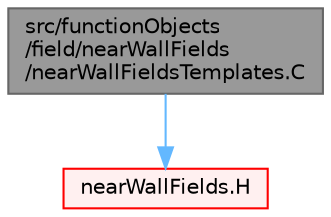 digraph "src/functionObjects/field/nearWallFields/nearWallFieldsTemplates.C"
{
 // LATEX_PDF_SIZE
  bgcolor="transparent";
  edge [fontname=Helvetica,fontsize=10,labelfontname=Helvetica,labelfontsize=10];
  node [fontname=Helvetica,fontsize=10,shape=box,height=0.2,width=0.4];
  Node1 [id="Node000001",label="src/functionObjects\l/field/nearWallFields\l/nearWallFieldsTemplates.C",height=0.2,width=0.4,color="gray40", fillcolor="grey60", style="filled", fontcolor="black",tooltip=" "];
  Node1 -> Node2 [id="edge1_Node000001_Node000002",color="steelblue1",style="solid",tooltip=" "];
  Node2 [id="Node000002",label="nearWallFields.H",height=0.2,width=0.4,color="red", fillcolor="#FFF0F0", style="filled",URL="$nearWallFields_8H.html",tooltip=" "];
}
